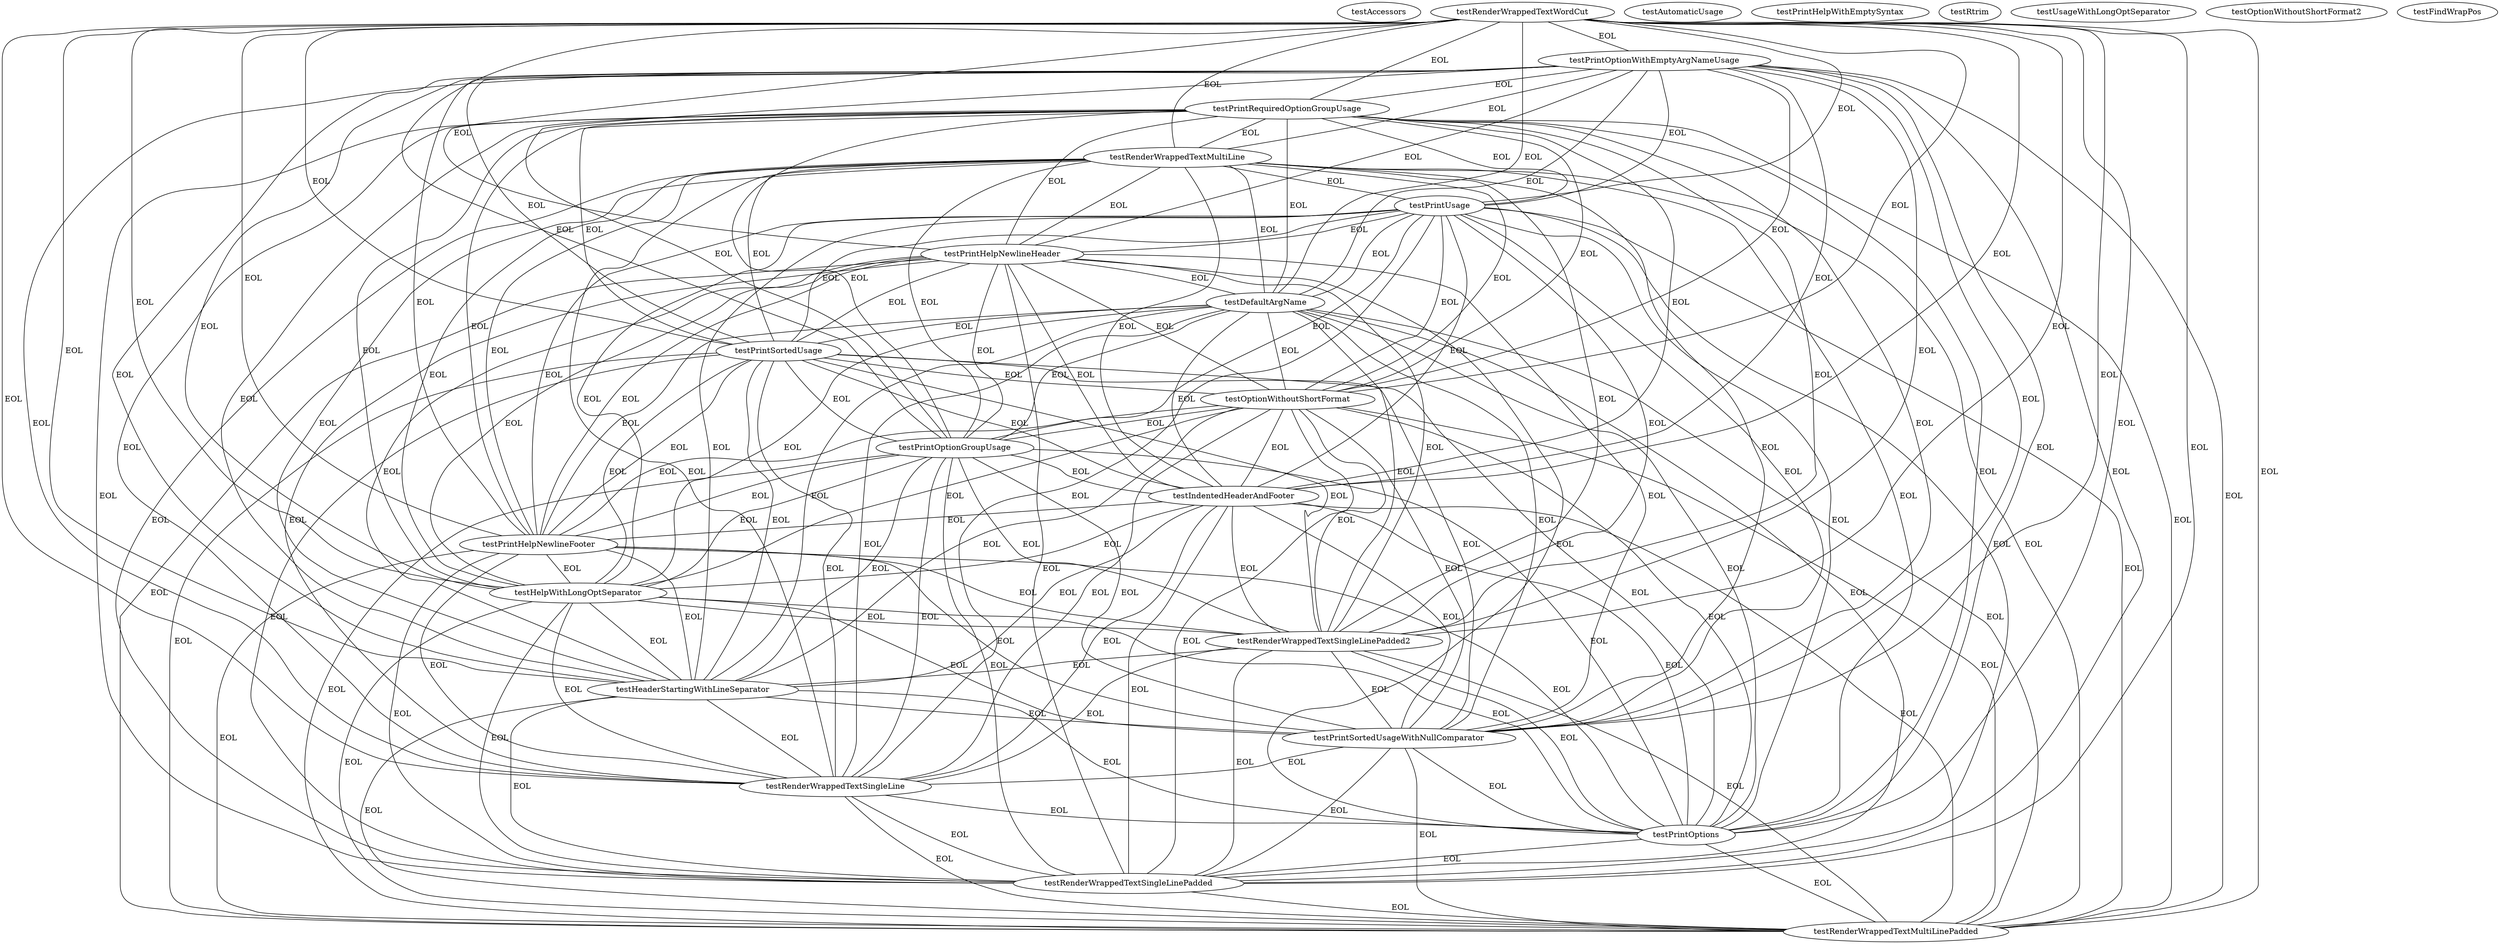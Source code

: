 digraph G {
testAccessors;
testRenderWrappedTextWordCut;
testAutomaticUsage;
testPrintOptionWithEmptyArgNameUsage;
testPrintRequiredOptionGroupUsage;
testPrintHelpWithEmptySyntax;
testRenderWrappedTextMultiLine;
testPrintUsage;
testPrintHelpNewlineHeader;
testDefaultArgName;
testPrintSortedUsage;
testRtrim;
testUsageWithLongOptSeparator;
testOptionWithoutShortFormat;
testPrintOptionGroupUsage;
testOptionWithoutShortFormat2;
testIndentedHeaderAndFooter;
testFindWrapPos;
testPrintHelpNewlineFooter;
testHelpWithLongOptSeparator;
testRenderWrappedTextSingleLinePadded2;
testHeaderStartingWithLineSeparator;
testPrintSortedUsageWithNullComparator;
testRenderWrappedTextSingleLine;
testPrintOptions;
testRenderWrappedTextSingleLinePadded;
testRenderWrappedTextMultiLinePadded;
testRenderWrappedTextWordCut -> testIndentedHeaderAndFooter [label=" EOL", dir=none];
testRenderWrappedTextWordCut -> testPrintHelpNewlineFooter [label=" EOL", dir=none];
testRenderWrappedTextWordCut -> testPrintOptionWithEmptyArgNameUsage [label=" EOL", dir=none];
testRenderWrappedTextWordCut -> testHelpWithLongOptSeparator [label=" EOL", dir=none];
testRenderWrappedTextWordCut -> testPrintRequiredOptionGroupUsage [label=" EOL", dir=none];
testRenderWrappedTextWordCut -> testRenderWrappedTextSingleLinePadded2 [label=" EOL", dir=none];
testRenderWrappedTextWordCut -> testRenderWrappedTextMultiLine [label=" EOL", dir=none];
testRenderWrappedTextWordCut -> testHeaderStartingWithLineSeparator [label=" EOL", dir=none];
testRenderWrappedTextWordCut -> testPrintUsage [label=" EOL", dir=none];
testRenderWrappedTextWordCut -> testPrintHelpNewlineHeader [label=" EOL", dir=none];
testRenderWrappedTextWordCut -> testPrintSortedUsageWithNullComparator [label=" EOL", dir=none];
testRenderWrappedTextWordCut -> testRenderWrappedTextSingleLine [label=" EOL", dir=none];
testRenderWrappedTextWordCut -> testDefaultArgName [label=" EOL", dir=none];
testRenderWrappedTextWordCut -> testPrintOptions [label=" EOL", dir=none];
testRenderWrappedTextWordCut -> testPrintSortedUsage [label=" EOL", dir=none];
testRenderWrappedTextWordCut -> testRenderWrappedTextSingleLinePadded [label=" EOL", dir=none];
testRenderWrappedTextWordCut -> testRenderWrappedTextMultiLinePadded [label=" EOL", dir=none];
testRenderWrappedTextWordCut -> testOptionWithoutShortFormat [label=" EOL", dir=none];
testRenderWrappedTextWordCut -> testPrintOptionGroupUsage [label=" EOL", dir=none];
testIndentedHeaderAndFooter -> testPrintOptions [label=" EOL", dir=none];
testIndentedHeaderAndFooter -> testPrintHelpNewlineFooter [label=" EOL", dir=none];
testIndentedHeaderAndFooter -> testHelpWithLongOptSeparator [label=" EOL", dir=none];
testIndentedHeaderAndFooter -> testRenderWrappedTextSingleLinePadded [label=" EOL", dir=none];
testIndentedHeaderAndFooter -> testRenderWrappedTextSingleLinePadded2 [label=" EOL", dir=none];
testIndentedHeaderAndFooter -> testHeaderStartingWithLineSeparator [label=" EOL", dir=none];
testIndentedHeaderAndFooter -> testRenderWrappedTextMultiLinePadded [label=" EOL", dir=none];
testIndentedHeaderAndFooter -> testPrintSortedUsageWithNullComparator [label=" EOL", dir=none];
testIndentedHeaderAndFooter -> testRenderWrappedTextSingleLine [label=" EOL", dir=none];
testPrintHelpNewlineFooter -> testPrintOptions [label=" EOL", dir=none];
testPrintHelpNewlineFooter -> testHelpWithLongOptSeparator [label=" EOL", dir=none];
testPrintHelpNewlineFooter -> testRenderWrappedTextSingleLinePadded [label=" EOL", dir=none];
testPrintHelpNewlineFooter -> testRenderWrappedTextSingleLinePadded2 [label=" EOL", dir=none];
testPrintHelpNewlineFooter -> testHeaderStartingWithLineSeparator [label=" EOL", dir=none];
testPrintHelpNewlineFooter -> testRenderWrappedTextMultiLinePadded [label=" EOL", dir=none];
testPrintHelpNewlineFooter -> testPrintSortedUsageWithNullComparator [label=" EOL", dir=none];
testPrintHelpNewlineFooter -> testRenderWrappedTextSingleLine [label=" EOL", dir=none];
testPrintOptionWithEmptyArgNameUsage -> testIndentedHeaderAndFooter [label=" EOL", dir=none];
testPrintOptionWithEmptyArgNameUsage -> testPrintHelpNewlineFooter [label=" EOL", dir=none];
testPrintOptionWithEmptyArgNameUsage -> testHelpWithLongOptSeparator [label=" EOL", dir=none];
testPrintOptionWithEmptyArgNameUsage -> testPrintRequiredOptionGroupUsage [label=" EOL", dir=none];
testPrintOptionWithEmptyArgNameUsage -> testRenderWrappedTextSingleLinePadded2 [label=" EOL", dir=none];
testPrintOptionWithEmptyArgNameUsage -> testRenderWrappedTextMultiLine [label=" EOL", dir=none];
testPrintOptionWithEmptyArgNameUsage -> testHeaderStartingWithLineSeparator [label=" EOL", dir=none];
testPrintOptionWithEmptyArgNameUsage -> testPrintUsage [label=" EOL", dir=none];
testPrintOptionWithEmptyArgNameUsage -> testPrintHelpNewlineHeader [label=" EOL", dir=none];
testPrintOptionWithEmptyArgNameUsage -> testPrintSortedUsageWithNullComparator [label=" EOL", dir=none];
testPrintOptionWithEmptyArgNameUsage -> testRenderWrappedTextSingleLine [label=" EOL", dir=none];
testPrintOptionWithEmptyArgNameUsage -> testDefaultArgName [label=" EOL", dir=none];
testPrintOptionWithEmptyArgNameUsage -> testPrintOptions [label=" EOL", dir=none];
testPrintOptionWithEmptyArgNameUsage -> testPrintSortedUsage [label=" EOL", dir=none];
testPrintOptionWithEmptyArgNameUsage -> testRenderWrappedTextSingleLinePadded [label=" EOL", dir=none];
testPrintOptionWithEmptyArgNameUsage -> testRenderWrappedTextMultiLinePadded [label=" EOL", dir=none];
testPrintOptionWithEmptyArgNameUsage -> testOptionWithoutShortFormat [label=" EOL", dir=none];
testPrintOptionWithEmptyArgNameUsage -> testPrintOptionGroupUsage [label=" EOL", dir=none];
testHelpWithLongOptSeparator -> testPrintOptions [label=" EOL", dir=none];
testHelpWithLongOptSeparator -> testRenderWrappedTextSingleLinePadded [label=" EOL", dir=none];
testHelpWithLongOptSeparator -> testRenderWrappedTextSingleLinePadded2 [label=" EOL", dir=none];
testHelpWithLongOptSeparator -> testHeaderStartingWithLineSeparator [label=" EOL", dir=none];
testHelpWithLongOptSeparator -> testRenderWrappedTextMultiLinePadded [label=" EOL", dir=none];
testHelpWithLongOptSeparator -> testPrintSortedUsageWithNullComparator [label=" EOL", dir=none];
testHelpWithLongOptSeparator -> testRenderWrappedTextSingleLine [label=" EOL", dir=none];
testPrintRequiredOptionGroupUsage -> testIndentedHeaderAndFooter [label=" EOL", dir=none];
testPrintRequiredOptionGroupUsage -> testPrintHelpNewlineFooter [label=" EOL", dir=none];
testPrintRequiredOptionGroupUsage -> testHelpWithLongOptSeparator [label=" EOL", dir=none];
testPrintRequiredOptionGroupUsage -> testRenderWrappedTextSingleLinePadded2 [label=" EOL", dir=none];
testPrintRequiredOptionGroupUsage -> testRenderWrappedTextMultiLine [label=" EOL", dir=none];
testPrintRequiredOptionGroupUsage -> testHeaderStartingWithLineSeparator [label=" EOL", dir=none];
testPrintRequiredOptionGroupUsage -> testPrintUsage [label=" EOL", dir=none];
testPrintRequiredOptionGroupUsage -> testPrintHelpNewlineHeader [label=" EOL", dir=none];
testPrintRequiredOptionGroupUsage -> testPrintSortedUsageWithNullComparator [label=" EOL", dir=none];
testPrintRequiredOptionGroupUsage -> testRenderWrappedTextSingleLine [label=" EOL", dir=none];
testPrintRequiredOptionGroupUsage -> testDefaultArgName [label=" EOL", dir=none];
testPrintRequiredOptionGroupUsage -> testPrintOptions [label=" EOL", dir=none];
testPrintRequiredOptionGroupUsage -> testPrintSortedUsage [label=" EOL", dir=none];
testPrintRequiredOptionGroupUsage -> testRenderWrappedTextSingleLinePadded [label=" EOL", dir=none];
testPrintRequiredOptionGroupUsage -> testRenderWrappedTextMultiLinePadded [label=" EOL", dir=none];
testPrintRequiredOptionGroupUsage -> testOptionWithoutShortFormat [label=" EOL", dir=none];
testPrintRequiredOptionGroupUsage -> testPrintOptionGroupUsage [label=" EOL", dir=none];
testRenderWrappedTextSingleLinePadded2 -> testPrintOptions [label=" EOL", dir=none];
testRenderWrappedTextSingleLinePadded2 -> testRenderWrappedTextSingleLinePadded [label=" EOL", dir=none];
testRenderWrappedTextSingleLinePadded2 -> testHeaderStartingWithLineSeparator [label=" EOL", dir=none];
testRenderWrappedTextSingleLinePadded2 -> testRenderWrappedTextMultiLinePadded [label=" EOL", dir=none];
testRenderWrappedTextSingleLinePadded2 -> testPrintSortedUsageWithNullComparator [label=" EOL", dir=none];
testRenderWrappedTextSingleLinePadded2 -> testRenderWrappedTextSingleLine [label=" EOL", dir=none];
testRenderWrappedTextMultiLine -> testIndentedHeaderAndFooter [label=" EOL", dir=none];
testRenderWrappedTextMultiLine -> testPrintHelpNewlineFooter [label=" EOL", dir=none];
testRenderWrappedTextMultiLine -> testHelpWithLongOptSeparator [label=" EOL", dir=none];
testRenderWrappedTextMultiLine -> testRenderWrappedTextSingleLinePadded2 [label=" EOL", dir=none];
testRenderWrappedTextMultiLine -> testHeaderStartingWithLineSeparator [label=" EOL", dir=none];
testRenderWrappedTextMultiLine -> testPrintUsage [label=" EOL", dir=none];
testRenderWrappedTextMultiLine -> testPrintHelpNewlineHeader [label=" EOL", dir=none];
testRenderWrappedTextMultiLine -> testPrintSortedUsageWithNullComparator [label=" EOL", dir=none];
testRenderWrappedTextMultiLine -> testRenderWrappedTextSingleLine [label=" EOL", dir=none];
testRenderWrappedTextMultiLine -> testDefaultArgName [label=" EOL", dir=none];
testRenderWrappedTextMultiLine -> testPrintOptions [label=" EOL", dir=none];
testRenderWrappedTextMultiLine -> testPrintSortedUsage [label=" EOL", dir=none];
testRenderWrappedTextMultiLine -> testRenderWrappedTextSingleLinePadded [label=" EOL", dir=none];
testRenderWrappedTextMultiLine -> testRenderWrappedTextMultiLinePadded [label=" EOL", dir=none];
testRenderWrappedTextMultiLine -> testOptionWithoutShortFormat [label=" EOL", dir=none];
testRenderWrappedTextMultiLine -> testPrintOptionGroupUsage [label=" EOL", dir=none];
testHeaderStartingWithLineSeparator -> testPrintOptions [label=" EOL", dir=none];
testHeaderStartingWithLineSeparator -> testRenderWrappedTextSingleLinePadded [label=" EOL", dir=none];
testHeaderStartingWithLineSeparator -> testRenderWrappedTextMultiLinePadded [label=" EOL", dir=none];
testHeaderStartingWithLineSeparator -> testPrintSortedUsageWithNullComparator [label=" EOL", dir=none];
testHeaderStartingWithLineSeparator -> testRenderWrappedTextSingleLine [label=" EOL", dir=none];
testPrintUsage -> testIndentedHeaderAndFooter [label=" EOL", dir=none];
testPrintUsage -> testPrintHelpNewlineFooter [label=" EOL", dir=none];
testPrintUsage -> testHelpWithLongOptSeparator [label=" EOL", dir=none];
testPrintUsage -> testRenderWrappedTextSingleLinePadded2 [label=" EOL", dir=none];
testPrintUsage -> testHeaderStartingWithLineSeparator [label=" EOL", dir=none];
testPrintUsage -> testPrintHelpNewlineHeader [label=" EOL", dir=none];
testPrintUsage -> testPrintSortedUsageWithNullComparator [label=" EOL", dir=none];
testPrintUsage -> testRenderWrappedTextSingleLine [label=" EOL", dir=none];
testPrintUsage -> testDefaultArgName [label=" EOL", dir=none];
testPrintUsage -> testPrintOptions [label=" EOL", dir=none];
testPrintUsage -> testPrintSortedUsage [label=" EOL", dir=none];
testPrintUsage -> testRenderWrappedTextSingleLinePadded [label=" EOL", dir=none];
testPrintUsage -> testRenderWrappedTextMultiLinePadded [label=" EOL", dir=none];
testPrintUsage -> testOptionWithoutShortFormat [label=" EOL", dir=none];
testPrintUsage -> testPrintOptionGroupUsage [label=" EOL", dir=none];
testPrintHelpNewlineHeader -> testIndentedHeaderAndFooter [label=" EOL", dir=none];
testPrintHelpNewlineHeader -> testPrintHelpNewlineFooter [label=" EOL", dir=none];
testPrintHelpNewlineHeader -> testHelpWithLongOptSeparator [label=" EOL", dir=none];
testPrintHelpNewlineHeader -> testRenderWrappedTextSingleLinePadded2 [label=" EOL", dir=none];
testPrintHelpNewlineHeader -> testHeaderStartingWithLineSeparator [label=" EOL", dir=none];
testPrintHelpNewlineHeader -> testPrintSortedUsageWithNullComparator [label=" EOL", dir=none];
testPrintHelpNewlineHeader -> testRenderWrappedTextSingleLine [label=" EOL", dir=none];
testPrintHelpNewlineHeader -> testDefaultArgName [label=" EOL", dir=none];
testPrintHelpNewlineHeader -> testPrintOptions [label=" EOL", dir=none];
testPrintHelpNewlineHeader -> testPrintSortedUsage [label=" EOL", dir=none];
testPrintHelpNewlineHeader -> testRenderWrappedTextSingleLinePadded [label=" EOL", dir=none];
testPrintHelpNewlineHeader -> testRenderWrappedTextMultiLinePadded [label=" EOL", dir=none];
testPrintHelpNewlineHeader -> testOptionWithoutShortFormat [label=" EOL", dir=none];
testPrintHelpNewlineHeader -> testPrintOptionGroupUsage [label=" EOL", dir=none];
testPrintSortedUsageWithNullComparator -> testPrintOptions [label=" EOL", dir=none];
testPrintSortedUsageWithNullComparator -> testRenderWrappedTextSingleLinePadded [label=" EOL", dir=none];
testPrintSortedUsageWithNullComparator -> testRenderWrappedTextMultiLinePadded [label=" EOL", dir=none];
testPrintSortedUsageWithNullComparator -> testRenderWrappedTextSingleLine [label=" EOL", dir=none];
testRenderWrappedTextSingleLine -> testPrintOptions [label=" EOL", dir=none];
testRenderWrappedTextSingleLine -> testRenderWrappedTextSingleLinePadded [label=" EOL", dir=none];
testRenderWrappedTextSingleLine -> testRenderWrappedTextMultiLinePadded [label=" EOL", dir=none];
testDefaultArgName -> testIndentedHeaderAndFooter [label=" EOL", dir=none];
testDefaultArgName -> testPrintHelpNewlineFooter [label=" EOL", dir=none];
testDefaultArgName -> testHelpWithLongOptSeparator [label=" EOL", dir=none];
testDefaultArgName -> testRenderWrappedTextSingleLinePadded2 [label=" EOL", dir=none];
testDefaultArgName -> testHeaderStartingWithLineSeparator [label=" EOL", dir=none];
testDefaultArgName -> testPrintSortedUsageWithNullComparator [label=" EOL", dir=none];
testDefaultArgName -> testRenderWrappedTextSingleLine [label=" EOL", dir=none];
testDefaultArgName -> testPrintOptions [label=" EOL", dir=none];
testDefaultArgName -> testPrintSortedUsage [label=" EOL", dir=none];
testDefaultArgName -> testRenderWrappedTextSingleLinePadded [label=" EOL", dir=none];
testDefaultArgName -> testRenderWrappedTextMultiLinePadded [label=" EOL", dir=none];
testDefaultArgName -> testOptionWithoutShortFormat [label=" EOL", dir=none];
testDefaultArgName -> testPrintOptionGroupUsage [label=" EOL", dir=none];
testPrintOptions -> testRenderWrappedTextSingleLinePadded [label=" EOL", dir=none];
testPrintOptions -> testRenderWrappedTextMultiLinePadded [label=" EOL", dir=none];
testPrintSortedUsage -> testIndentedHeaderAndFooter [label=" EOL", dir=none];
testPrintSortedUsage -> testPrintOptions [label=" EOL", dir=none];
testPrintSortedUsage -> testPrintHelpNewlineFooter [label=" EOL", dir=none];
testPrintSortedUsage -> testHelpWithLongOptSeparator [label=" EOL", dir=none];
testPrintSortedUsage -> testRenderWrappedTextSingleLinePadded [label=" EOL", dir=none];
testPrintSortedUsage -> testRenderWrappedTextSingleLinePadded2 [label=" EOL", dir=none];
testPrintSortedUsage -> testHeaderStartingWithLineSeparator [label=" EOL", dir=none];
testPrintSortedUsage -> testRenderWrappedTextMultiLinePadded [label=" EOL", dir=none];
testPrintSortedUsage -> testOptionWithoutShortFormat [label=" EOL", dir=none];
testPrintSortedUsage -> testPrintOptionGroupUsage [label=" EOL", dir=none];
testPrintSortedUsage -> testPrintSortedUsageWithNullComparator [label=" EOL", dir=none];
testPrintSortedUsage -> testRenderWrappedTextSingleLine [label=" EOL", dir=none];
testRenderWrappedTextSingleLinePadded -> testRenderWrappedTextMultiLinePadded [label=" EOL", dir=none];
testOptionWithoutShortFormat -> testIndentedHeaderAndFooter [label=" EOL", dir=none];
testOptionWithoutShortFormat -> testPrintOptions [label=" EOL", dir=none];
testOptionWithoutShortFormat -> testPrintHelpNewlineFooter [label=" EOL", dir=none];
testOptionWithoutShortFormat -> testHelpWithLongOptSeparator [label=" EOL", dir=none];
testOptionWithoutShortFormat -> testRenderWrappedTextSingleLinePadded [label=" EOL", dir=none];
testOptionWithoutShortFormat -> testRenderWrappedTextSingleLinePadded2 [label=" EOL", dir=none];
testOptionWithoutShortFormat -> testHeaderStartingWithLineSeparator [label=" EOL", dir=none];
testOptionWithoutShortFormat -> testRenderWrappedTextMultiLinePadded [label=" EOL", dir=none];
testOptionWithoutShortFormat -> testPrintOptionGroupUsage [label=" EOL", dir=none];
testOptionWithoutShortFormat -> testPrintSortedUsageWithNullComparator [label=" EOL", dir=none];
testOptionWithoutShortFormat -> testRenderWrappedTextSingleLine [label=" EOL", dir=none];
testPrintOptionGroupUsage -> testIndentedHeaderAndFooter [label=" EOL", dir=none];
testPrintOptionGroupUsage -> testPrintOptions [label=" EOL", dir=none];
testPrintOptionGroupUsage -> testPrintHelpNewlineFooter [label=" EOL", dir=none];
testPrintOptionGroupUsage -> testHelpWithLongOptSeparator [label=" EOL", dir=none];
testPrintOptionGroupUsage -> testRenderWrappedTextSingleLinePadded [label=" EOL", dir=none];
testPrintOptionGroupUsage -> testRenderWrappedTextSingleLinePadded2 [label=" EOL", dir=none];
testPrintOptionGroupUsage -> testHeaderStartingWithLineSeparator [label=" EOL", dir=none];
testPrintOptionGroupUsage -> testRenderWrappedTextMultiLinePadded [label=" EOL", dir=none];
testPrintOptionGroupUsage -> testPrintSortedUsageWithNullComparator [label=" EOL", dir=none];
testPrintOptionGroupUsage -> testRenderWrappedTextSingleLine [label=" EOL", dir=none];
}